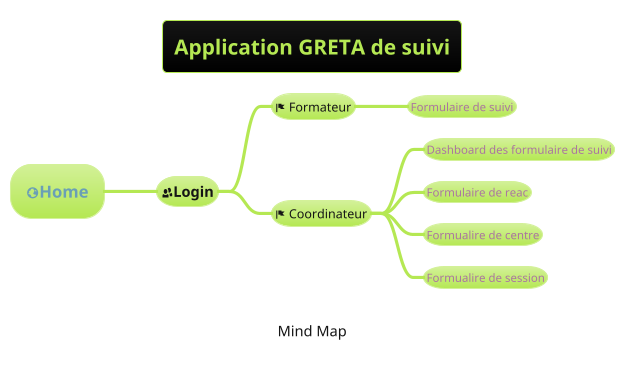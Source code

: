@startmindmap
!theme hacker

caption Mind Map
title Application GRETA de suivi
* <&globe>Home
** <&people>Login
*** <&flag> Formateur
**** Formulaire de suivi
*** <&flag> Coordinateur
**** Dashboard des formulaire de suivi
**** Formulaire de reac
**** Formualire de centre
**** Formualire de session

@endmindmap
